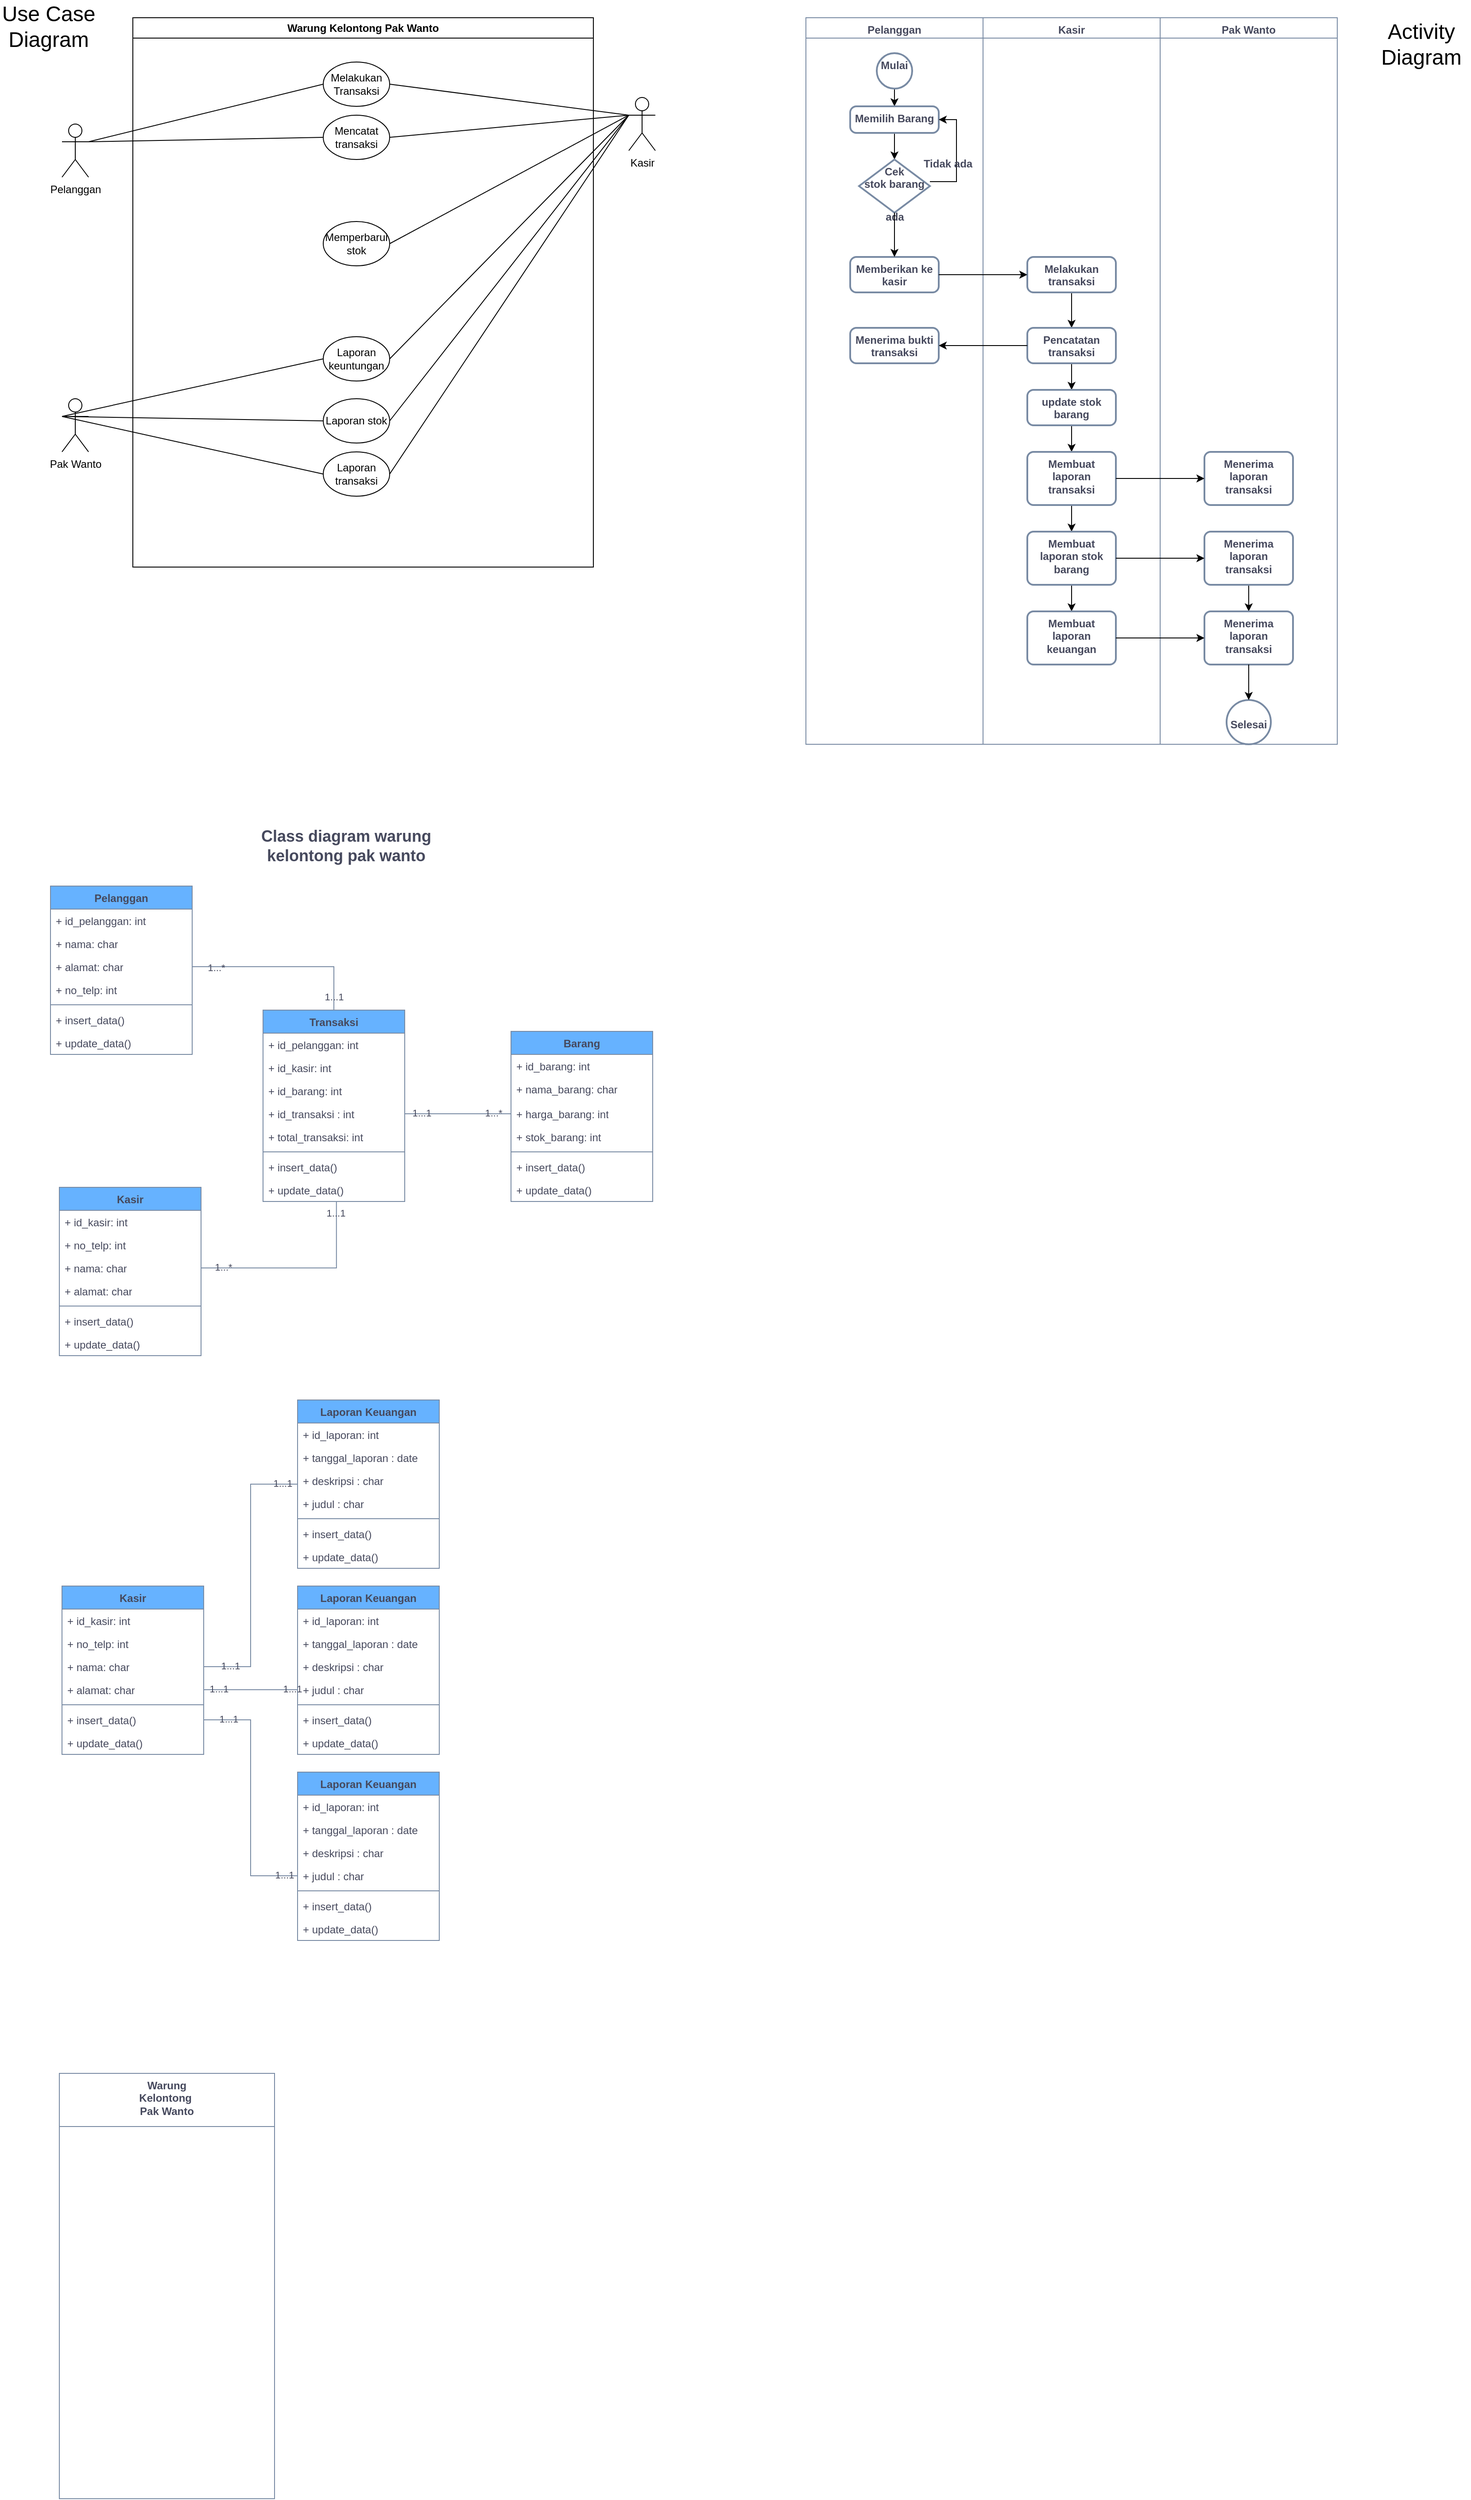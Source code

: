 <mxfile version="26.0.7">
  <diagram name="Page-1" id="50h73x65bCfbo0z0091v">
    <mxGraphModel dx="1042" dy="542" grid="1" gridSize="10" guides="1" tooltips="1" connect="1" arrows="1" fold="1" page="1" pageScale="1" pageWidth="850" pageHeight="1100" math="0" shadow="0">
      <root>
        <mxCell id="0" />
        <mxCell id="1" parent="0" />
        <mxCell id="3rJVLB76j5-zWJeL9BG_-1" value="Pelanggan" style="shape=umlActor;verticalLabelPosition=bottom;verticalAlign=top;html=1;outlineConnect=0;" vertex="1" parent="1">
          <mxGeometry x="80" y="160" width="30" height="60" as="geometry" />
        </mxCell>
        <mxCell id="3rJVLB76j5-zWJeL9BG_-2" value="Warung Kelontong Pak Wanto" style="swimlane;whiteSpace=wrap;html=1;" vertex="1" parent="1">
          <mxGeometry x="160" y="40" width="520" height="620" as="geometry" />
        </mxCell>
        <mxCell id="3rJVLB76j5-zWJeL9BG_-6" value="Melakukan Transaksi" style="ellipse;whiteSpace=wrap;html=1;" vertex="1" parent="3rJVLB76j5-zWJeL9BG_-2">
          <mxGeometry x="215" y="50" width="75" height="50" as="geometry" />
        </mxCell>
        <mxCell id="3rJVLB76j5-zWJeL9BG_-7" value="Laporan transaksi&lt;span style=&quot;color: rgba(0, 0, 0, 0); font-family: monospace; font-size: 0px; text-align: start; text-wrap-mode: nowrap;&quot;&gt;%3CmxGraphModel%3E%3Croot%3E%3CmxCell%20id%3D%220%22%2F%3E%3CmxCell%20id%3D%221%22%20parent%3D%220%22%2F%3E%3CmxCell%20id%3D%222%22%20value%3D%22Melakukan%20Transaksi%22%20style%3D%22ellipse%3BwhiteSpace%3Dwrap%3Bhtml%3D1%3B%22%20vertex%3D%221%22%20parent%3D%221%22%3E%3CmxGeometry%20x%3D%22375%22%20y%3D%2290%22%20width%3D%2275%22%20height%3D%2250%22%20as%3D%22geometry%22%2F%3E%3C%2FmxCell%3E%3C%2Froot%3E%3C%2FmxGraphModel%3E&lt;/span&gt;" style="ellipse;whiteSpace=wrap;html=1;" vertex="1" parent="3rJVLB76j5-zWJeL9BG_-2">
          <mxGeometry x="215" y="490" width="75" height="50" as="geometry" />
        </mxCell>
        <mxCell id="3rJVLB76j5-zWJeL9BG_-8" value="Laporan keuntungan" style="ellipse;whiteSpace=wrap;html=1;" vertex="1" parent="3rJVLB76j5-zWJeL9BG_-2">
          <mxGeometry x="215" y="360" width="75" height="50" as="geometry" />
        </mxCell>
        <mxCell id="3rJVLB76j5-zWJeL9BG_-9" value="Laporan stok" style="ellipse;whiteSpace=wrap;html=1;" vertex="1" parent="3rJVLB76j5-zWJeL9BG_-2">
          <mxGeometry x="215" y="430" width="75" height="50" as="geometry" />
        </mxCell>
        <mxCell id="3rJVLB76j5-zWJeL9BG_-10" value="Mencatat transaksi" style="ellipse;whiteSpace=wrap;html=1;" vertex="1" parent="3rJVLB76j5-zWJeL9BG_-2">
          <mxGeometry x="215" y="110" width="75" height="50" as="geometry" />
        </mxCell>
        <mxCell id="3rJVLB76j5-zWJeL9BG_-11" value="Memperbarui stok" style="ellipse;whiteSpace=wrap;html=1;" vertex="1" parent="3rJVLB76j5-zWJeL9BG_-2">
          <mxGeometry x="215" y="230" width="75" height="50" as="geometry" />
        </mxCell>
        <mxCell id="3rJVLB76j5-zWJeL9BG_-3" value="Kasir" style="shape=umlActor;verticalLabelPosition=bottom;verticalAlign=top;html=1;outlineConnect=0;" vertex="1" parent="1">
          <mxGeometry x="720" y="130" width="30" height="60" as="geometry" />
        </mxCell>
        <mxCell id="3rJVLB76j5-zWJeL9BG_-4" value="Pak Wanto" style="shape=umlActor;verticalLabelPosition=bottom;verticalAlign=top;html=1;outlineConnect=0;" vertex="1" parent="1">
          <mxGeometry x="80" y="470" width="30" height="60" as="geometry" />
        </mxCell>
        <mxCell id="3rJVLB76j5-zWJeL9BG_-5" value="&lt;font style=&quot;font-size: 24px;&quot;&gt;Use Case Diagram&lt;/font&gt;" style="text;html=1;align=center;verticalAlign=middle;whiteSpace=wrap;rounded=0;" vertex="1" parent="1">
          <mxGeometry x="10" y="20" width="110" height="60" as="geometry" />
        </mxCell>
        <mxCell id="3rJVLB76j5-zWJeL9BG_-12" value="" style="endArrow=none;html=1;rounded=0;exitX=1;exitY=0.333;exitDx=0;exitDy=0;exitPerimeter=0;entryX=0;entryY=0.5;entryDx=0;entryDy=0;" edge="1" parent="1" source="3rJVLB76j5-zWJeL9BG_-1" target="3rJVLB76j5-zWJeL9BG_-6">
          <mxGeometry width="50" height="50" relative="1" as="geometry">
            <mxPoint x="460" y="350" as="sourcePoint" />
            <mxPoint x="510" y="300" as="targetPoint" />
          </mxGeometry>
        </mxCell>
        <mxCell id="3rJVLB76j5-zWJeL9BG_-13" value="" style="endArrow=none;html=1;rounded=0;exitX=0;exitY=0.333;exitDx=0;exitDy=0;exitPerimeter=0;entryX=1;entryY=0.5;entryDx=0;entryDy=0;" edge="1" parent="1" source="3rJVLB76j5-zWJeL9BG_-3" target="3rJVLB76j5-zWJeL9BG_-10">
          <mxGeometry width="50" height="50" relative="1" as="geometry">
            <mxPoint x="120" y="190" as="sourcePoint" />
            <mxPoint x="385" y="125" as="targetPoint" />
          </mxGeometry>
        </mxCell>
        <mxCell id="3rJVLB76j5-zWJeL9BG_-14" value="" style="endArrow=none;html=1;rounded=0;exitX=0;exitY=0.333;exitDx=0;exitDy=0;exitPerimeter=0;entryX=1;entryY=0.5;entryDx=0;entryDy=0;" edge="1" parent="1" source="3rJVLB76j5-zWJeL9BG_-3" target="3rJVLB76j5-zWJeL9BG_-6">
          <mxGeometry width="50" height="50" relative="1" as="geometry">
            <mxPoint x="730" y="160" as="sourcePoint" />
            <mxPoint x="460" y="185" as="targetPoint" />
          </mxGeometry>
        </mxCell>
        <mxCell id="3rJVLB76j5-zWJeL9BG_-15" value="" style="endArrow=none;html=1;rounded=0;exitX=0;exitY=0.5;exitDx=0;exitDy=0;entryX=1;entryY=0.333;entryDx=0;entryDy=0;entryPerimeter=0;" edge="1" parent="1" source="3rJVLB76j5-zWJeL9BG_-10" target="3rJVLB76j5-zWJeL9BG_-1">
          <mxGeometry width="50" height="50" relative="1" as="geometry">
            <mxPoint x="730" y="160" as="sourcePoint" />
            <mxPoint x="460" y="125" as="targetPoint" />
          </mxGeometry>
        </mxCell>
        <mxCell id="3rJVLB76j5-zWJeL9BG_-16" value="" style="endArrow=none;html=1;rounded=0;exitX=0;exitY=0.333;exitDx=0;exitDy=0;entryX=1;entryY=0.5;entryDx=0;entryDy=0;exitPerimeter=0;" edge="1" parent="1" source="3rJVLB76j5-zWJeL9BG_-3" target="3rJVLB76j5-zWJeL9BG_-11">
          <mxGeometry width="50" height="50" relative="1" as="geometry">
            <mxPoint x="385" y="185" as="sourcePoint" />
            <mxPoint x="120" y="190" as="targetPoint" />
          </mxGeometry>
        </mxCell>
        <mxCell id="3rJVLB76j5-zWJeL9BG_-17" value="" style="endArrow=none;html=1;rounded=0;exitX=0;exitY=0.333;exitDx=0;exitDy=0;entryX=1;entryY=0.5;entryDx=0;entryDy=0;exitPerimeter=0;" edge="1" parent="1" source="3rJVLB76j5-zWJeL9BG_-3" target="3rJVLB76j5-zWJeL9BG_-8">
          <mxGeometry width="50" height="50" relative="1" as="geometry">
            <mxPoint x="730" y="160" as="sourcePoint" />
            <mxPoint x="460" y="305" as="targetPoint" />
          </mxGeometry>
        </mxCell>
        <mxCell id="3rJVLB76j5-zWJeL9BG_-18" value="" style="endArrow=none;html=1;rounded=0;entryX=0;entryY=0.5;entryDx=0;entryDy=0;exitX=0;exitY=0.333;exitDx=0;exitDy=0;exitPerimeter=0;" edge="1" parent="1" source="3rJVLB76j5-zWJeL9BG_-4" target="3rJVLB76j5-zWJeL9BG_-9">
          <mxGeometry width="50" height="50" relative="1" as="geometry">
            <mxPoint x="710" y="460" as="sourcePoint" />
            <mxPoint x="460" y="435" as="targetPoint" />
          </mxGeometry>
        </mxCell>
        <mxCell id="3rJVLB76j5-zWJeL9BG_-19" value="" style="endArrow=none;html=1;rounded=0;entryX=0;entryY=0.5;entryDx=0;entryDy=0;exitX=0;exitY=0.333;exitDx=0;exitDy=0;exitPerimeter=0;" edge="1" parent="1" source="3rJVLB76j5-zWJeL9BG_-4" target="3rJVLB76j5-zWJeL9BG_-8">
          <mxGeometry width="50" height="50" relative="1" as="geometry">
            <mxPoint x="720" y="470" as="sourcePoint" />
            <mxPoint x="460" y="505" as="targetPoint" />
          </mxGeometry>
        </mxCell>
        <mxCell id="3rJVLB76j5-zWJeL9BG_-20" value="" style="endArrow=none;html=1;rounded=0;entryX=0;entryY=0.5;entryDx=0;entryDy=0;exitX=0;exitY=0.333;exitDx=0;exitDy=0;exitPerimeter=0;" edge="1" parent="1" source="3rJVLB76j5-zWJeL9BG_-4" target="3rJVLB76j5-zWJeL9BG_-7">
          <mxGeometry width="50" height="50" relative="1" as="geometry">
            <mxPoint x="730" y="470" as="sourcePoint" />
            <mxPoint x="460" y="505" as="targetPoint" />
          </mxGeometry>
        </mxCell>
        <mxCell id="3rJVLB76j5-zWJeL9BG_-22" value="" style="endArrow=none;html=1;rounded=0;entryX=1;entryY=0.5;entryDx=0;entryDy=0;exitX=0;exitY=0.333;exitDx=0;exitDy=0;exitPerimeter=0;" edge="1" parent="1" source="3rJVLB76j5-zWJeL9BG_-3" target="3rJVLB76j5-zWJeL9BG_-9">
          <mxGeometry width="50" height="50" relative="1" as="geometry">
            <mxPoint x="730" y="470" as="sourcePoint" />
            <mxPoint x="460" y="435" as="targetPoint" />
          </mxGeometry>
        </mxCell>
        <mxCell id="3rJVLB76j5-zWJeL9BG_-23" value="" style="endArrow=none;html=1;rounded=0;entryX=1;entryY=0.5;entryDx=0;entryDy=0;exitX=0;exitY=0.333;exitDx=0;exitDy=0;exitPerimeter=0;" edge="1" parent="1" source="3rJVLB76j5-zWJeL9BG_-3" target="3rJVLB76j5-zWJeL9BG_-7">
          <mxGeometry width="50" height="50" relative="1" as="geometry">
            <mxPoint x="730" y="160" as="sourcePoint" />
            <mxPoint x="460" y="505" as="targetPoint" />
          </mxGeometry>
        </mxCell>
        <mxCell id="3rJVLB76j5-zWJeL9BG_-24" value="Transaksi" style="swimlane;fontStyle=1;align=center;verticalAlign=top;childLayout=stackLayout;horizontal=1;startSize=26;horizontalStack=0;resizeParent=1;resizeParentMax=0;resizeLast=0;collapsible=1;marginBottom=0;whiteSpace=wrap;html=1;textShadow=0;labelBackgroundColor=none;fillColor=#66B2FF;strokeColor=#788AA3;fontColor=#46495D;" vertex="1" parent="1">
          <mxGeometry x="307" y="1160" width="160" height="216" as="geometry">
            <mxRectangle x="320" y="310" width="80" height="30" as="alternateBounds" />
          </mxGeometry>
        </mxCell>
        <mxCell id="3rJVLB76j5-zWJeL9BG_-25" value="+ id_pelanggan: int&lt;div&gt;&lt;br&gt;&lt;/div&gt;" style="text;strokeColor=none;fillColor=none;align=left;verticalAlign=top;spacingLeft=4;spacingRight=4;overflow=hidden;rotatable=0;points=[[0,0.5],[1,0.5]];portConstraint=eastwest;whiteSpace=wrap;html=1;textShadow=0;labelBackgroundColor=none;fontColor=#46495D;" vertex="1" parent="3rJVLB76j5-zWJeL9BG_-24">
          <mxGeometry y="26" width="160" height="26" as="geometry" />
        </mxCell>
        <mxCell id="3rJVLB76j5-zWJeL9BG_-26" value="+ id_kasir: int" style="text;strokeColor=none;fillColor=none;align=left;verticalAlign=top;spacingLeft=4;spacingRight=4;overflow=hidden;rotatable=0;points=[[0,0.5],[1,0.5]];portConstraint=eastwest;whiteSpace=wrap;html=1;textShadow=0;labelBackgroundColor=none;fontColor=#46495D;" vertex="1" parent="3rJVLB76j5-zWJeL9BG_-24">
          <mxGeometry y="52" width="160" height="26" as="geometry" />
        </mxCell>
        <mxCell id="3rJVLB76j5-zWJeL9BG_-27" value="+ id_barang: int" style="text;strokeColor=none;fillColor=none;align=left;verticalAlign=top;spacingLeft=4;spacingRight=4;overflow=hidden;rotatable=0;points=[[0,0.5],[1,0.5]];portConstraint=eastwest;whiteSpace=wrap;html=1;textShadow=0;labelBackgroundColor=none;fontColor=#46495D;" vertex="1" parent="3rJVLB76j5-zWJeL9BG_-24">
          <mxGeometry y="78" width="160" height="26" as="geometry" />
        </mxCell>
        <mxCell id="3rJVLB76j5-zWJeL9BG_-28" value="+ id_transaksi : int" style="text;strokeColor=none;fillColor=none;align=left;verticalAlign=top;spacingLeft=4;spacingRight=4;overflow=hidden;rotatable=0;points=[[0,0.5],[1,0.5]];portConstraint=eastwest;whiteSpace=wrap;html=1;textShadow=0;labelBackgroundColor=none;fontColor=#46495D;" vertex="1" parent="3rJVLB76j5-zWJeL9BG_-24">
          <mxGeometry y="104" width="160" height="26" as="geometry" />
        </mxCell>
        <mxCell id="3rJVLB76j5-zWJeL9BG_-29" value="+ total_transaksi: int" style="text;strokeColor=none;fillColor=none;align=left;verticalAlign=top;spacingLeft=4;spacingRight=4;overflow=hidden;rotatable=0;points=[[0,0.5],[1,0.5]];portConstraint=eastwest;whiteSpace=wrap;html=1;textShadow=0;labelBackgroundColor=none;fontColor=#46495D;" vertex="1" parent="3rJVLB76j5-zWJeL9BG_-24">
          <mxGeometry y="130" width="160" height="26" as="geometry" />
        </mxCell>
        <mxCell id="3rJVLB76j5-zWJeL9BG_-30" value="" style="line;strokeWidth=1;fillColor=none;align=left;verticalAlign=middle;spacingTop=-1;spacingLeft=3;spacingRight=3;rotatable=0;labelPosition=right;points=[];portConstraint=eastwest;textShadow=0;labelBackgroundColor=none;strokeColor=#788AA3;fontColor=#46495D;" vertex="1" parent="3rJVLB76j5-zWJeL9BG_-24">
          <mxGeometry y="156" width="160" height="8" as="geometry" />
        </mxCell>
        <mxCell id="3rJVLB76j5-zWJeL9BG_-31" value="+ insert_data()" style="text;strokeColor=none;fillColor=none;align=left;verticalAlign=top;spacingLeft=4;spacingRight=4;overflow=hidden;rotatable=0;points=[[0,0.5],[1,0.5]];portConstraint=eastwest;whiteSpace=wrap;html=1;textShadow=0;labelBackgroundColor=none;fontColor=#46495D;" vertex="1" parent="3rJVLB76j5-zWJeL9BG_-24">
          <mxGeometry y="164" width="160" height="26" as="geometry" />
        </mxCell>
        <mxCell id="3rJVLB76j5-zWJeL9BG_-32" value="+ update_data()" style="text;strokeColor=none;fillColor=none;align=left;verticalAlign=top;spacingLeft=4;spacingRight=4;overflow=hidden;rotatable=0;points=[[0,0.5],[1,0.5]];portConstraint=eastwest;whiteSpace=wrap;html=1;textShadow=0;labelBackgroundColor=none;fontColor=#46495D;" vertex="1" parent="3rJVLB76j5-zWJeL9BG_-24">
          <mxGeometry y="190" width="160" height="26" as="geometry" />
        </mxCell>
        <mxCell id="3rJVLB76j5-zWJeL9BG_-33" value="Barang" style="swimlane;fontStyle=1;align=center;verticalAlign=top;childLayout=stackLayout;horizontal=1;startSize=26;horizontalStack=0;resizeParent=1;resizeParentMax=0;resizeLast=0;collapsible=1;marginBottom=0;whiteSpace=wrap;html=1;textShadow=0;labelBackgroundColor=none;fillColor=#66B2FF;strokeColor=#788AA3;fontColor=#46495D;" vertex="1" parent="1">
          <mxGeometry x="587" y="1184" width="160" height="192" as="geometry">
            <mxRectangle x="600" y="334" width="70" height="30" as="alternateBounds" />
          </mxGeometry>
        </mxCell>
        <mxCell id="3rJVLB76j5-zWJeL9BG_-34" value="+ id_barang: int" style="text;strokeColor=none;fillColor=none;align=left;verticalAlign=top;spacingLeft=4;spacingRight=4;overflow=hidden;rotatable=0;points=[[0,0.5],[1,0.5]];portConstraint=eastwest;whiteSpace=wrap;html=1;textShadow=0;labelBackgroundColor=none;fontColor=#46495D;" vertex="1" parent="3rJVLB76j5-zWJeL9BG_-33">
          <mxGeometry y="26" width="160" height="26" as="geometry" />
        </mxCell>
        <mxCell id="3rJVLB76j5-zWJeL9BG_-35" value="+ nama_barang: char" style="text;strokeColor=none;fillColor=none;align=left;verticalAlign=top;spacingLeft=4;spacingRight=4;overflow=hidden;rotatable=0;points=[[0,0.5],[1,0.5]];portConstraint=eastwest;whiteSpace=wrap;html=1;textShadow=0;labelBackgroundColor=none;fontColor=#46495D;" vertex="1" parent="3rJVLB76j5-zWJeL9BG_-33">
          <mxGeometry y="52" width="160" height="28" as="geometry" />
        </mxCell>
        <mxCell id="3rJVLB76j5-zWJeL9BG_-36" value="+ harga_barang: int" style="text;strokeColor=none;fillColor=none;align=left;verticalAlign=top;spacingLeft=4;spacingRight=4;overflow=hidden;rotatable=0;points=[[0,0.5],[1,0.5]];portConstraint=eastwest;whiteSpace=wrap;html=1;textShadow=0;labelBackgroundColor=none;fontColor=#46495D;" vertex="1" parent="3rJVLB76j5-zWJeL9BG_-33">
          <mxGeometry y="80" width="160" height="26" as="geometry" />
        </mxCell>
        <mxCell id="3rJVLB76j5-zWJeL9BG_-37" value="+ stok_barang: int" style="text;strokeColor=none;fillColor=none;align=left;verticalAlign=top;spacingLeft=4;spacingRight=4;overflow=hidden;rotatable=0;points=[[0,0.5],[1,0.5]];portConstraint=eastwest;whiteSpace=wrap;html=1;textShadow=0;labelBackgroundColor=none;fontColor=#46495D;" vertex="1" parent="3rJVLB76j5-zWJeL9BG_-33">
          <mxGeometry y="106" width="160" height="26" as="geometry" />
        </mxCell>
        <mxCell id="3rJVLB76j5-zWJeL9BG_-38" value="" style="line;strokeWidth=1;fillColor=none;align=left;verticalAlign=middle;spacingTop=-1;spacingLeft=3;spacingRight=3;rotatable=0;labelPosition=right;points=[];portConstraint=eastwest;textShadow=0;labelBackgroundColor=none;strokeColor=#788AA3;fontColor=#46495D;" vertex="1" parent="3rJVLB76j5-zWJeL9BG_-33">
          <mxGeometry y="132" width="160" height="8" as="geometry" />
        </mxCell>
        <mxCell id="3rJVLB76j5-zWJeL9BG_-39" value="+ insert_data()" style="text;strokeColor=none;fillColor=none;align=left;verticalAlign=top;spacingLeft=4;spacingRight=4;overflow=hidden;rotatable=0;points=[[0,0.5],[1,0.5]];portConstraint=eastwest;whiteSpace=wrap;html=1;textShadow=0;labelBackgroundColor=none;fontColor=#46495D;" vertex="1" parent="3rJVLB76j5-zWJeL9BG_-33">
          <mxGeometry y="140" width="160" height="26" as="geometry" />
        </mxCell>
        <mxCell id="3rJVLB76j5-zWJeL9BG_-40" value="+ update_data()" style="text;strokeColor=none;fillColor=none;align=left;verticalAlign=top;spacingLeft=4;spacingRight=4;overflow=hidden;rotatable=0;points=[[0,0.5],[1,0.5]];portConstraint=eastwest;whiteSpace=wrap;html=1;textShadow=0;labelBackgroundColor=none;fontColor=#46495D;" vertex="1" parent="3rJVLB76j5-zWJeL9BG_-33">
          <mxGeometry y="166" width="160" height="26" as="geometry" />
        </mxCell>
        <mxCell id="3rJVLB76j5-zWJeL9BG_-41" value="Pelanggan" style="swimlane;fontStyle=1;align=center;verticalAlign=top;childLayout=stackLayout;horizontal=1;startSize=26;horizontalStack=0;resizeParent=1;resizeParentMax=0;resizeLast=0;collapsible=1;marginBottom=0;whiteSpace=wrap;html=1;textShadow=0;labelBackgroundColor=none;fillColor=#66B2FF;strokeColor=#788AA3;fontColor=#46495D;" vertex="1" parent="1">
          <mxGeometry x="67" y="1020" width="160" height="190" as="geometry">
            <mxRectangle x="80" y="170" width="90" height="30" as="alternateBounds" />
          </mxGeometry>
        </mxCell>
        <mxCell id="3rJVLB76j5-zWJeL9BG_-42" value="+ id_pelanggan: int" style="text;strokeColor=none;fillColor=none;align=left;verticalAlign=top;spacingLeft=4;spacingRight=4;overflow=hidden;rotatable=0;points=[[0,0.5],[1,0.5]];portConstraint=eastwest;whiteSpace=wrap;html=1;textShadow=0;labelBackgroundColor=none;fontColor=#46495D;" vertex="1" parent="3rJVLB76j5-zWJeL9BG_-41">
          <mxGeometry y="26" width="160" height="26" as="geometry" />
        </mxCell>
        <mxCell id="3rJVLB76j5-zWJeL9BG_-43" value="+ nama: char" style="text;strokeColor=none;fillColor=none;align=left;verticalAlign=top;spacingLeft=4;spacingRight=4;overflow=hidden;rotatable=0;points=[[0,0.5],[1,0.5]];portConstraint=eastwest;whiteSpace=wrap;html=1;textShadow=0;labelBackgroundColor=none;fontColor=#46495D;" vertex="1" parent="3rJVLB76j5-zWJeL9BG_-41">
          <mxGeometry y="52" width="160" height="26" as="geometry" />
        </mxCell>
        <mxCell id="3rJVLB76j5-zWJeL9BG_-44" value="+ alamat: char" style="text;strokeColor=none;fillColor=none;align=left;verticalAlign=top;spacingLeft=4;spacingRight=4;overflow=hidden;rotatable=0;points=[[0,0.5],[1,0.5]];portConstraint=eastwest;whiteSpace=wrap;html=1;textShadow=0;labelBackgroundColor=none;fontColor=#46495D;" vertex="1" parent="3rJVLB76j5-zWJeL9BG_-41">
          <mxGeometry y="78" width="160" height="26" as="geometry" />
        </mxCell>
        <mxCell id="3rJVLB76j5-zWJeL9BG_-45" value="+ no_telp: int" style="text;strokeColor=none;fillColor=none;align=left;verticalAlign=top;spacingLeft=4;spacingRight=4;overflow=hidden;rotatable=0;points=[[0,0.5],[1,0.5]];portConstraint=eastwest;whiteSpace=wrap;html=1;textShadow=0;labelBackgroundColor=none;fontColor=#46495D;" vertex="1" parent="3rJVLB76j5-zWJeL9BG_-41">
          <mxGeometry y="104" width="160" height="26" as="geometry" />
        </mxCell>
        <mxCell id="3rJVLB76j5-zWJeL9BG_-47" value="" style="line;strokeWidth=1;fillColor=none;align=left;verticalAlign=middle;spacingTop=-1;spacingLeft=3;spacingRight=3;rotatable=0;labelPosition=right;points=[];portConstraint=eastwest;textShadow=0;labelBackgroundColor=none;strokeColor=#788AA3;fontColor=#46495D;" vertex="1" parent="3rJVLB76j5-zWJeL9BG_-41">
          <mxGeometry y="130" width="160" height="8" as="geometry" />
        </mxCell>
        <mxCell id="3rJVLB76j5-zWJeL9BG_-48" value="+ insert_data()" style="text;strokeColor=none;fillColor=none;align=left;verticalAlign=top;spacingLeft=4;spacingRight=4;overflow=hidden;rotatable=0;points=[[0,0.5],[1,0.5]];portConstraint=eastwest;whiteSpace=wrap;html=1;textShadow=0;labelBackgroundColor=none;fontColor=#46495D;" vertex="1" parent="3rJVLB76j5-zWJeL9BG_-41">
          <mxGeometry y="138" width="160" height="26" as="geometry" />
        </mxCell>
        <mxCell id="3rJVLB76j5-zWJeL9BG_-49" value="+ update_data()" style="text;strokeColor=none;fillColor=none;align=left;verticalAlign=top;spacingLeft=4;spacingRight=4;overflow=hidden;rotatable=0;points=[[0,0.5],[1,0.5]];portConstraint=eastwest;whiteSpace=wrap;html=1;textShadow=0;labelBackgroundColor=none;fontColor=#46495D;" vertex="1" parent="3rJVLB76j5-zWJeL9BG_-41">
          <mxGeometry y="164" width="160" height="26" as="geometry" />
        </mxCell>
        <mxCell id="3rJVLB76j5-zWJeL9BG_-50" value="Kasir" style="swimlane;fontStyle=1;align=center;verticalAlign=top;childLayout=stackLayout;horizontal=1;startSize=26;horizontalStack=0;resizeParent=1;resizeParentMax=0;resizeLast=0;collapsible=1;marginBottom=0;whiteSpace=wrap;html=1;textShadow=0;labelBackgroundColor=none;fillColor=#66B2FF;strokeColor=#788AA3;fontColor=#46495D;" vertex="1" parent="1">
          <mxGeometry x="77" y="1360" width="160" height="190" as="geometry">
            <mxRectangle x="90" y="510" width="80" height="30" as="alternateBounds" />
          </mxGeometry>
        </mxCell>
        <mxCell id="3rJVLB76j5-zWJeL9BG_-51" value="+ id_kasir: int" style="text;strokeColor=none;fillColor=none;align=left;verticalAlign=top;spacingLeft=4;spacingRight=4;overflow=hidden;rotatable=0;points=[[0,0.5],[1,0.5]];portConstraint=eastwest;whiteSpace=wrap;html=1;textShadow=0;labelBackgroundColor=none;fontColor=#46495D;" vertex="1" parent="3rJVLB76j5-zWJeL9BG_-50">
          <mxGeometry y="26" width="160" height="26" as="geometry" />
        </mxCell>
        <mxCell id="3rJVLB76j5-zWJeL9BG_-52" value="+ no_telp: int" style="text;strokeColor=none;fillColor=none;align=left;verticalAlign=top;spacingLeft=4;spacingRight=4;overflow=hidden;rotatable=0;points=[[0,0.5],[1,0.5]];portConstraint=eastwest;whiteSpace=wrap;html=1;textShadow=0;labelBackgroundColor=none;fontColor=#46495D;" vertex="1" parent="3rJVLB76j5-zWJeL9BG_-50">
          <mxGeometry y="52" width="160" height="26" as="geometry" />
        </mxCell>
        <mxCell id="3rJVLB76j5-zWJeL9BG_-53" value="+ nama: char" style="text;strokeColor=none;fillColor=none;align=left;verticalAlign=top;spacingLeft=4;spacingRight=4;overflow=hidden;rotatable=0;points=[[0,0.5],[1,0.5]];portConstraint=eastwest;whiteSpace=wrap;html=1;textShadow=0;labelBackgroundColor=none;fontColor=#46495D;" vertex="1" parent="3rJVLB76j5-zWJeL9BG_-50">
          <mxGeometry y="78" width="160" height="26" as="geometry" />
        </mxCell>
        <mxCell id="3rJVLB76j5-zWJeL9BG_-54" value="+ alamat: char" style="text;strokeColor=none;fillColor=none;align=left;verticalAlign=top;spacingLeft=4;spacingRight=4;overflow=hidden;rotatable=0;points=[[0,0.5],[1,0.5]];portConstraint=eastwest;whiteSpace=wrap;html=1;textShadow=0;labelBackgroundColor=none;fontColor=#46495D;" vertex="1" parent="3rJVLB76j5-zWJeL9BG_-50">
          <mxGeometry y="104" width="160" height="26" as="geometry" />
        </mxCell>
        <mxCell id="3rJVLB76j5-zWJeL9BG_-55" value="" style="line;strokeWidth=1;fillColor=none;align=left;verticalAlign=middle;spacingTop=-1;spacingLeft=3;spacingRight=3;rotatable=0;labelPosition=right;points=[];portConstraint=eastwest;textShadow=0;labelBackgroundColor=none;strokeColor=#788AA3;fontColor=#46495D;" vertex="1" parent="3rJVLB76j5-zWJeL9BG_-50">
          <mxGeometry y="130" width="160" height="8" as="geometry" />
        </mxCell>
        <mxCell id="3rJVLB76j5-zWJeL9BG_-56" value="+ insert_data()" style="text;strokeColor=none;fillColor=none;align=left;verticalAlign=top;spacingLeft=4;spacingRight=4;overflow=hidden;rotatable=0;points=[[0,0.5],[1,0.5]];portConstraint=eastwest;whiteSpace=wrap;html=1;textShadow=0;labelBackgroundColor=none;fontColor=#46495D;" vertex="1" parent="3rJVLB76j5-zWJeL9BG_-50">
          <mxGeometry y="138" width="160" height="26" as="geometry" />
        </mxCell>
        <mxCell id="3rJVLB76j5-zWJeL9BG_-57" value="+ update_data()" style="text;strokeColor=none;fillColor=none;align=left;verticalAlign=top;spacingLeft=4;spacingRight=4;overflow=hidden;rotatable=0;points=[[0,0.5],[1,0.5]];portConstraint=eastwest;whiteSpace=wrap;html=1;textShadow=0;labelBackgroundColor=none;fontColor=#46495D;" vertex="1" parent="3rJVLB76j5-zWJeL9BG_-50">
          <mxGeometry y="164" width="160" height="26" as="geometry" />
        </mxCell>
        <mxCell id="3rJVLB76j5-zWJeL9BG_-58" style="edgeStyle=orthogonalEdgeStyle;rounded=0;orthogonalLoop=1;jettySize=auto;html=1;exitX=1;exitY=0.5;exitDx=0;exitDy=0;entryX=0.5;entryY=0;entryDx=0;entryDy=0;endArrow=none;endFill=0;textShadow=0;labelBackgroundColor=none;fontColor=default;strokeColor=#788AA3;" edge="1" parent="1" source="3rJVLB76j5-zWJeL9BG_-44" target="3rJVLB76j5-zWJeL9BG_-24">
          <mxGeometry relative="1" as="geometry" />
        </mxCell>
        <mxCell id="3rJVLB76j5-zWJeL9BG_-59" value="1...*" style="edgeLabel;html=1;align=center;verticalAlign=middle;resizable=0;points=[];textShadow=0;labelBackgroundColor=none;fontColor=#46495D;" connectable="0" vertex="1" parent="3rJVLB76j5-zWJeL9BG_-58">
          <mxGeometry x="-0.934" y="-1" relative="1" as="geometry">
            <mxPoint x="20" as="offset" />
          </mxGeometry>
        </mxCell>
        <mxCell id="3rJVLB76j5-zWJeL9BG_-60" value="1...1" style="edgeLabel;html=1;align=center;verticalAlign=middle;resizable=0;points=[];textShadow=0;labelBackgroundColor=none;fontColor=#46495D;" connectable="0" vertex="1" parent="3rJVLB76j5-zWJeL9BG_-58">
          <mxGeometry x="0.852" relative="1" as="geometry">
            <mxPoint as="offset" />
          </mxGeometry>
        </mxCell>
        <mxCell id="3rJVLB76j5-zWJeL9BG_-61" style="edgeStyle=orthogonalEdgeStyle;rounded=0;orthogonalLoop=1;jettySize=auto;html=1;exitX=1;exitY=0.5;exitDx=0;exitDy=0;entryX=0;entryY=0.5;entryDx=0;entryDy=0;endArrow=none;endFill=0;textShadow=0;labelBackgroundColor=none;fontColor=default;strokeColor=#788AA3;" edge="1" parent="1" source="3rJVLB76j5-zWJeL9BG_-28" target="3rJVLB76j5-zWJeL9BG_-36">
          <mxGeometry relative="1" as="geometry" />
        </mxCell>
        <mxCell id="3rJVLB76j5-zWJeL9BG_-62" value="1...1" style="edgeLabel;html=1;align=center;verticalAlign=middle;resizable=0;points=[];textShadow=0;labelBackgroundColor=none;fontColor=#46495D;" connectable="0" vertex="1" parent="3rJVLB76j5-zWJeL9BG_-61">
          <mxGeometry x="-0.688" y="1" relative="1" as="geometry">
            <mxPoint as="offset" />
          </mxGeometry>
        </mxCell>
        <mxCell id="3rJVLB76j5-zWJeL9BG_-63" value="1...*" style="edgeLabel;html=1;align=center;verticalAlign=middle;resizable=0;points=[];textShadow=0;labelBackgroundColor=none;fontColor=#46495D;" connectable="0" vertex="1" parent="3rJVLB76j5-zWJeL9BG_-61">
          <mxGeometry x="0.662" y="1" relative="1" as="geometry">
            <mxPoint as="offset" />
          </mxGeometry>
        </mxCell>
        <mxCell id="3rJVLB76j5-zWJeL9BG_-64" style="edgeStyle=orthogonalEdgeStyle;rounded=0;orthogonalLoop=1;jettySize=auto;html=1;exitX=1;exitY=0.5;exitDx=0;exitDy=0;entryX=0.518;entryY=0.994;entryDx=0;entryDy=0;entryPerimeter=0;endArrow=none;endFill=0;textShadow=0;labelBackgroundColor=none;fontColor=default;strokeColor=#788AA3;" edge="1" parent="1" source="3rJVLB76j5-zWJeL9BG_-53" target="3rJVLB76j5-zWJeL9BG_-32">
          <mxGeometry relative="1" as="geometry" />
        </mxCell>
        <mxCell id="3rJVLB76j5-zWJeL9BG_-65" value="1...1" style="edgeLabel;html=1;align=center;verticalAlign=middle;resizable=0;points=[];textShadow=0;labelBackgroundColor=none;fontColor=#46495D;" connectable="0" vertex="1" parent="3rJVLB76j5-zWJeL9BG_-64">
          <mxGeometry x="0.889" y="1" relative="1" as="geometry">
            <mxPoint as="offset" />
          </mxGeometry>
        </mxCell>
        <mxCell id="3rJVLB76j5-zWJeL9BG_-66" value="1...*" style="edgeLabel;html=1;align=center;verticalAlign=middle;resizable=0;points=[];textShadow=0;labelBackgroundColor=none;fontColor=#46495D;" connectable="0" vertex="1" parent="3rJVLB76j5-zWJeL9BG_-64">
          <mxGeometry x="-0.875" y="1" relative="1" as="geometry">
            <mxPoint x="10" as="offset" />
          </mxGeometry>
        </mxCell>
        <mxCell id="3rJVLB76j5-zWJeL9BG_-67" value="Class diagram warung kelontong pak wanto" style="text;html=1;align=center;verticalAlign=middle;whiteSpace=wrap;rounded=0;fontSize=18;fontStyle=1;textShadow=0;labelBackgroundColor=none;fontColor=#46495D;" vertex="1" parent="1">
          <mxGeometry x="296" y="960" width="210" height="30" as="geometry" />
        </mxCell>
        <mxCell id="3rJVLB76j5-zWJeL9BG_-68" value="Kasir" style="swimlane;fontStyle=1;align=center;verticalAlign=top;childLayout=stackLayout;horizontal=1;startSize=26;horizontalStack=0;resizeParent=1;resizeParentMax=0;resizeLast=0;collapsible=1;marginBottom=0;whiteSpace=wrap;html=1;textShadow=0;labelBackgroundColor=none;fillColor=#66B2FF;strokeColor=#788AA3;fontColor=#46495D;" vertex="1" parent="1">
          <mxGeometry x="80" y="1810" width="160" height="190" as="geometry">
            <mxRectangle x="90" y="510" width="80" height="30" as="alternateBounds" />
          </mxGeometry>
        </mxCell>
        <mxCell id="3rJVLB76j5-zWJeL9BG_-69" value="+ id_kasir: int" style="text;strokeColor=none;fillColor=none;align=left;verticalAlign=top;spacingLeft=4;spacingRight=4;overflow=hidden;rotatable=0;points=[[0,0.5],[1,0.5]];portConstraint=eastwest;whiteSpace=wrap;html=1;textShadow=0;labelBackgroundColor=none;fontColor=#46495D;" vertex="1" parent="3rJVLB76j5-zWJeL9BG_-68">
          <mxGeometry y="26" width="160" height="26" as="geometry" />
        </mxCell>
        <mxCell id="3rJVLB76j5-zWJeL9BG_-70" value="+ no_telp: int" style="text;strokeColor=none;fillColor=none;align=left;verticalAlign=top;spacingLeft=4;spacingRight=4;overflow=hidden;rotatable=0;points=[[0,0.5],[1,0.5]];portConstraint=eastwest;whiteSpace=wrap;html=1;textShadow=0;labelBackgroundColor=none;fontColor=#46495D;" vertex="1" parent="3rJVLB76j5-zWJeL9BG_-68">
          <mxGeometry y="52" width="160" height="26" as="geometry" />
        </mxCell>
        <mxCell id="3rJVLB76j5-zWJeL9BG_-71" value="+ nama: char" style="text;strokeColor=none;fillColor=none;align=left;verticalAlign=top;spacingLeft=4;spacingRight=4;overflow=hidden;rotatable=0;points=[[0,0.5],[1,0.5]];portConstraint=eastwest;whiteSpace=wrap;html=1;textShadow=0;labelBackgroundColor=none;fontColor=#46495D;" vertex="1" parent="3rJVLB76j5-zWJeL9BG_-68">
          <mxGeometry y="78" width="160" height="26" as="geometry" />
        </mxCell>
        <mxCell id="3rJVLB76j5-zWJeL9BG_-72" value="+ alamat: char" style="text;strokeColor=none;fillColor=none;align=left;verticalAlign=top;spacingLeft=4;spacingRight=4;overflow=hidden;rotatable=0;points=[[0,0.5],[1,0.5]];portConstraint=eastwest;whiteSpace=wrap;html=1;textShadow=0;labelBackgroundColor=none;fontColor=#46495D;" vertex="1" parent="3rJVLB76j5-zWJeL9BG_-68">
          <mxGeometry y="104" width="160" height="26" as="geometry" />
        </mxCell>
        <mxCell id="3rJVLB76j5-zWJeL9BG_-73" value="" style="line;strokeWidth=1;fillColor=none;align=left;verticalAlign=middle;spacingTop=-1;spacingLeft=3;spacingRight=3;rotatable=0;labelPosition=right;points=[];portConstraint=eastwest;textShadow=0;labelBackgroundColor=none;strokeColor=#788AA3;fontColor=#46495D;" vertex="1" parent="3rJVLB76j5-zWJeL9BG_-68">
          <mxGeometry y="130" width="160" height="8" as="geometry" />
        </mxCell>
        <mxCell id="3rJVLB76j5-zWJeL9BG_-74" value="+ insert_data()" style="text;strokeColor=none;fillColor=none;align=left;verticalAlign=top;spacingLeft=4;spacingRight=4;overflow=hidden;rotatable=0;points=[[0,0.5],[1,0.5]];portConstraint=eastwest;whiteSpace=wrap;html=1;textShadow=0;labelBackgroundColor=none;fontColor=#46495D;" vertex="1" parent="3rJVLB76j5-zWJeL9BG_-68">
          <mxGeometry y="138" width="160" height="26" as="geometry" />
        </mxCell>
        <mxCell id="3rJVLB76j5-zWJeL9BG_-75" value="+ update_data()" style="text;strokeColor=none;fillColor=none;align=left;verticalAlign=top;spacingLeft=4;spacingRight=4;overflow=hidden;rotatable=0;points=[[0,0.5],[1,0.5]];portConstraint=eastwest;whiteSpace=wrap;html=1;textShadow=0;labelBackgroundColor=none;fontColor=#46495D;" vertex="1" parent="3rJVLB76j5-zWJeL9BG_-68">
          <mxGeometry y="164" width="160" height="26" as="geometry" />
        </mxCell>
        <mxCell id="3rJVLB76j5-zWJeL9BG_-77" value="Laporan Keuangan" style="swimlane;fontStyle=1;align=center;verticalAlign=top;childLayout=stackLayout;horizontal=1;startSize=26;horizontalStack=0;resizeParent=1;resizeParentMax=0;resizeLast=0;collapsible=1;marginBottom=0;whiteSpace=wrap;html=1;textShadow=0;labelBackgroundColor=none;fillColor=#66B2FF;strokeColor=#788AA3;fontColor=#46495D;" vertex="1" parent="1">
          <mxGeometry x="346" y="1600" width="160" height="190" as="geometry">
            <mxRectangle x="320" y="310" width="80" height="30" as="alternateBounds" />
          </mxGeometry>
        </mxCell>
        <mxCell id="3rJVLB76j5-zWJeL9BG_-78" value="+ id_laporan: int&lt;div&gt;&lt;br&gt;&lt;/div&gt;" style="text;strokeColor=none;fillColor=none;align=left;verticalAlign=top;spacingLeft=4;spacingRight=4;overflow=hidden;rotatable=0;points=[[0,0.5],[1,0.5]];portConstraint=eastwest;whiteSpace=wrap;html=1;textShadow=0;labelBackgroundColor=none;fontColor=#46495D;" vertex="1" parent="3rJVLB76j5-zWJeL9BG_-77">
          <mxGeometry y="26" width="160" height="26" as="geometry" />
        </mxCell>
        <mxCell id="3rJVLB76j5-zWJeL9BG_-79" value="+ tanggal_laporan : date" style="text;strokeColor=none;fillColor=none;align=left;verticalAlign=top;spacingLeft=4;spacingRight=4;overflow=hidden;rotatable=0;points=[[0,0.5],[1,0.5]];portConstraint=eastwest;whiteSpace=wrap;html=1;textShadow=0;labelBackgroundColor=none;fontColor=#46495D;" vertex="1" parent="3rJVLB76j5-zWJeL9BG_-77">
          <mxGeometry y="52" width="160" height="26" as="geometry" />
        </mxCell>
        <mxCell id="3rJVLB76j5-zWJeL9BG_-80" value="+ deskripsi : char" style="text;strokeColor=none;fillColor=none;align=left;verticalAlign=top;spacingLeft=4;spacingRight=4;overflow=hidden;rotatable=0;points=[[0,0.5],[1,0.5]];portConstraint=eastwest;whiteSpace=wrap;html=1;textShadow=0;labelBackgroundColor=none;fontColor=#46495D;" vertex="1" parent="3rJVLB76j5-zWJeL9BG_-77">
          <mxGeometry y="78" width="160" height="26" as="geometry" />
        </mxCell>
        <mxCell id="3rJVLB76j5-zWJeL9BG_-81" value="+ judul : char" style="text;strokeColor=none;fillColor=none;align=left;verticalAlign=top;spacingLeft=4;spacingRight=4;overflow=hidden;rotatable=0;points=[[0,0.5],[1,0.5]];portConstraint=eastwest;whiteSpace=wrap;html=1;textShadow=0;labelBackgroundColor=none;fontColor=#46495D;" vertex="1" parent="3rJVLB76j5-zWJeL9BG_-77">
          <mxGeometry y="104" width="160" height="26" as="geometry" />
        </mxCell>
        <mxCell id="3rJVLB76j5-zWJeL9BG_-83" value="" style="line;strokeWidth=1;fillColor=none;align=left;verticalAlign=middle;spacingTop=-1;spacingLeft=3;spacingRight=3;rotatable=0;labelPosition=right;points=[];portConstraint=eastwest;textShadow=0;labelBackgroundColor=none;strokeColor=#788AA3;fontColor=#46495D;" vertex="1" parent="3rJVLB76j5-zWJeL9BG_-77">
          <mxGeometry y="130" width="160" height="8" as="geometry" />
        </mxCell>
        <mxCell id="3rJVLB76j5-zWJeL9BG_-84" value="+ insert_data()" style="text;strokeColor=none;fillColor=none;align=left;verticalAlign=top;spacingLeft=4;spacingRight=4;overflow=hidden;rotatable=0;points=[[0,0.5],[1,0.5]];portConstraint=eastwest;whiteSpace=wrap;html=1;textShadow=0;labelBackgroundColor=none;fontColor=#46495D;" vertex="1" parent="3rJVLB76j5-zWJeL9BG_-77">
          <mxGeometry y="138" width="160" height="26" as="geometry" />
        </mxCell>
        <mxCell id="3rJVLB76j5-zWJeL9BG_-85" value="+ update_data()" style="text;strokeColor=none;fillColor=none;align=left;verticalAlign=top;spacingLeft=4;spacingRight=4;overflow=hidden;rotatable=0;points=[[0,0.5],[1,0.5]];portConstraint=eastwest;whiteSpace=wrap;html=1;textShadow=0;labelBackgroundColor=none;fontColor=#46495D;" vertex="1" parent="3rJVLB76j5-zWJeL9BG_-77">
          <mxGeometry y="164" width="160" height="26" as="geometry" />
        </mxCell>
        <mxCell id="3rJVLB76j5-zWJeL9BG_-90" value="Laporan Keuangan" style="swimlane;fontStyle=1;align=center;verticalAlign=top;childLayout=stackLayout;horizontal=1;startSize=26;horizontalStack=0;resizeParent=1;resizeParentMax=0;resizeLast=0;collapsible=1;marginBottom=0;whiteSpace=wrap;html=1;textShadow=0;labelBackgroundColor=none;fillColor=#66B2FF;strokeColor=#788AA3;fontColor=#46495D;" vertex="1" parent="1">
          <mxGeometry x="346" y="1810" width="160" height="190" as="geometry">
            <mxRectangle x="320" y="310" width="80" height="30" as="alternateBounds" />
          </mxGeometry>
        </mxCell>
        <mxCell id="3rJVLB76j5-zWJeL9BG_-91" value="+ id_laporan: int&lt;div&gt;&lt;br&gt;&lt;/div&gt;" style="text;strokeColor=none;fillColor=none;align=left;verticalAlign=top;spacingLeft=4;spacingRight=4;overflow=hidden;rotatable=0;points=[[0,0.5],[1,0.5]];portConstraint=eastwest;whiteSpace=wrap;html=1;textShadow=0;labelBackgroundColor=none;fontColor=#46495D;" vertex="1" parent="3rJVLB76j5-zWJeL9BG_-90">
          <mxGeometry y="26" width="160" height="26" as="geometry" />
        </mxCell>
        <mxCell id="3rJVLB76j5-zWJeL9BG_-92" value="+ tanggal_laporan : date" style="text;strokeColor=none;fillColor=none;align=left;verticalAlign=top;spacingLeft=4;spacingRight=4;overflow=hidden;rotatable=0;points=[[0,0.5],[1,0.5]];portConstraint=eastwest;whiteSpace=wrap;html=1;textShadow=0;labelBackgroundColor=none;fontColor=#46495D;" vertex="1" parent="3rJVLB76j5-zWJeL9BG_-90">
          <mxGeometry y="52" width="160" height="26" as="geometry" />
        </mxCell>
        <mxCell id="3rJVLB76j5-zWJeL9BG_-93" value="+ deskripsi : char" style="text;strokeColor=none;fillColor=none;align=left;verticalAlign=top;spacingLeft=4;spacingRight=4;overflow=hidden;rotatable=0;points=[[0,0.5],[1,0.5]];portConstraint=eastwest;whiteSpace=wrap;html=1;textShadow=0;labelBackgroundColor=none;fontColor=#46495D;" vertex="1" parent="3rJVLB76j5-zWJeL9BG_-90">
          <mxGeometry y="78" width="160" height="26" as="geometry" />
        </mxCell>
        <mxCell id="3rJVLB76j5-zWJeL9BG_-94" value="+ judul : char" style="text;strokeColor=none;fillColor=none;align=left;verticalAlign=top;spacingLeft=4;spacingRight=4;overflow=hidden;rotatable=0;points=[[0,0.5],[1,0.5]];portConstraint=eastwest;whiteSpace=wrap;html=1;textShadow=0;labelBackgroundColor=none;fontColor=#46495D;" vertex="1" parent="3rJVLB76j5-zWJeL9BG_-90">
          <mxGeometry y="104" width="160" height="26" as="geometry" />
        </mxCell>
        <mxCell id="3rJVLB76j5-zWJeL9BG_-95" value="" style="line;strokeWidth=1;fillColor=none;align=left;verticalAlign=middle;spacingTop=-1;spacingLeft=3;spacingRight=3;rotatable=0;labelPosition=right;points=[];portConstraint=eastwest;textShadow=0;labelBackgroundColor=none;strokeColor=#788AA3;fontColor=#46495D;" vertex="1" parent="3rJVLB76j5-zWJeL9BG_-90">
          <mxGeometry y="130" width="160" height="8" as="geometry" />
        </mxCell>
        <mxCell id="3rJVLB76j5-zWJeL9BG_-96" value="+ insert_data()" style="text;strokeColor=none;fillColor=none;align=left;verticalAlign=top;spacingLeft=4;spacingRight=4;overflow=hidden;rotatable=0;points=[[0,0.5],[1,0.5]];portConstraint=eastwest;whiteSpace=wrap;html=1;textShadow=0;labelBackgroundColor=none;fontColor=#46495D;" vertex="1" parent="3rJVLB76j5-zWJeL9BG_-90">
          <mxGeometry y="138" width="160" height="26" as="geometry" />
        </mxCell>
        <mxCell id="3rJVLB76j5-zWJeL9BG_-97" value="+ update_data()" style="text;strokeColor=none;fillColor=none;align=left;verticalAlign=top;spacingLeft=4;spacingRight=4;overflow=hidden;rotatable=0;points=[[0,0.5],[1,0.5]];portConstraint=eastwest;whiteSpace=wrap;html=1;textShadow=0;labelBackgroundColor=none;fontColor=#46495D;" vertex="1" parent="3rJVLB76j5-zWJeL9BG_-90">
          <mxGeometry y="164" width="160" height="26" as="geometry" />
        </mxCell>
        <mxCell id="3rJVLB76j5-zWJeL9BG_-98" value="Laporan Keuangan" style="swimlane;fontStyle=1;align=center;verticalAlign=top;childLayout=stackLayout;horizontal=1;startSize=26;horizontalStack=0;resizeParent=1;resizeParentMax=0;resizeLast=0;collapsible=1;marginBottom=0;whiteSpace=wrap;html=1;textShadow=0;labelBackgroundColor=none;fillColor=#66B2FF;strokeColor=#788AA3;fontColor=#46495D;" vertex="1" parent="1">
          <mxGeometry x="346" y="2020" width="160" height="190" as="geometry">
            <mxRectangle x="320" y="310" width="80" height="30" as="alternateBounds" />
          </mxGeometry>
        </mxCell>
        <mxCell id="3rJVLB76j5-zWJeL9BG_-99" value="+ id_laporan: int&lt;div&gt;&lt;br&gt;&lt;/div&gt;" style="text;strokeColor=none;fillColor=none;align=left;verticalAlign=top;spacingLeft=4;spacingRight=4;overflow=hidden;rotatable=0;points=[[0,0.5],[1,0.5]];portConstraint=eastwest;whiteSpace=wrap;html=1;textShadow=0;labelBackgroundColor=none;fontColor=#46495D;" vertex="1" parent="3rJVLB76j5-zWJeL9BG_-98">
          <mxGeometry y="26" width="160" height="26" as="geometry" />
        </mxCell>
        <mxCell id="3rJVLB76j5-zWJeL9BG_-100" value="+ tanggal_laporan : date" style="text;strokeColor=none;fillColor=none;align=left;verticalAlign=top;spacingLeft=4;spacingRight=4;overflow=hidden;rotatable=0;points=[[0,0.5],[1,0.5]];portConstraint=eastwest;whiteSpace=wrap;html=1;textShadow=0;labelBackgroundColor=none;fontColor=#46495D;" vertex="1" parent="3rJVLB76j5-zWJeL9BG_-98">
          <mxGeometry y="52" width="160" height="26" as="geometry" />
        </mxCell>
        <mxCell id="3rJVLB76j5-zWJeL9BG_-101" value="+ deskripsi : char" style="text;strokeColor=none;fillColor=none;align=left;verticalAlign=top;spacingLeft=4;spacingRight=4;overflow=hidden;rotatable=0;points=[[0,0.5],[1,0.5]];portConstraint=eastwest;whiteSpace=wrap;html=1;textShadow=0;labelBackgroundColor=none;fontColor=#46495D;" vertex="1" parent="3rJVLB76j5-zWJeL9BG_-98">
          <mxGeometry y="78" width="160" height="26" as="geometry" />
        </mxCell>
        <mxCell id="3rJVLB76j5-zWJeL9BG_-102" value="+ judul : char" style="text;strokeColor=none;fillColor=none;align=left;verticalAlign=top;spacingLeft=4;spacingRight=4;overflow=hidden;rotatable=0;points=[[0,0.5],[1,0.5]];portConstraint=eastwest;whiteSpace=wrap;html=1;textShadow=0;labelBackgroundColor=none;fontColor=#46495D;" vertex="1" parent="3rJVLB76j5-zWJeL9BG_-98">
          <mxGeometry y="104" width="160" height="26" as="geometry" />
        </mxCell>
        <mxCell id="3rJVLB76j5-zWJeL9BG_-103" value="" style="line;strokeWidth=1;fillColor=none;align=left;verticalAlign=middle;spacingTop=-1;spacingLeft=3;spacingRight=3;rotatable=0;labelPosition=right;points=[];portConstraint=eastwest;textShadow=0;labelBackgroundColor=none;strokeColor=#788AA3;fontColor=#46495D;" vertex="1" parent="3rJVLB76j5-zWJeL9BG_-98">
          <mxGeometry y="130" width="160" height="8" as="geometry" />
        </mxCell>
        <mxCell id="3rJVLB76j5-zWJeL9BG_-104" value="+ insert_data()" style="text;strokeColor=none;fillColor=none;align=left;verticalAlign=top;spacingLeft=4;spacingRight=4;overflow=hidden;rotatable=0;points=[[0,0.5],[1,0.5]];portConstraint=eastwest;whiteSpace=wrap;html=1;textShadow=0;labelBackgroundColor=none;fontColor=#46495D;" vertex="1" parent="3rJVLB76j5-zWJeL9BG_-98">
          <mxGeometry y="138" width="160" height="26" as="geometry" />
        </mxCell>
        <mxCell id="3rJVLB76j5-zWJeL9BG_-105" value="+ update_data()" style="text;strokeColor=none;fillColor=none;align=left;verticalAlign=top;spacingLeft=4;spacingRight=4;overflow=hidden;rotatable=0;points=[[0,0.5],[1,0.5]];portConstraint=eastwest;whiteSpace=wrap;html=1;textShadow=0;labelBackgroundColor=none;fontColor=#46495D;" vertex="1" parent="3rJVLB76j5-zWJeL9BG_-98">
          <mxGeometry y="164" width="160" height="26" as="geometry" />
        </mxCell>
        <mxCell id="3rJVLB76j5-zWJeL9BG_-107" style="edgeStyle=orthogonalEdgeStyle;rounded=0;orthogonalLoop=1;jettySize=auto;html=1;exitX=1;exitY=0.5;exitDx=0;exitDy=0;entryX=0;entryY=0.5;entryDx=0;entryDy=0;endArrow=none;endFill=0;textShadow=0;labelBackgroundColor=none;fontColor=default;strokeColor=#788AA3;" edge="1" parent="1" source="3rJVLB76j5-zWJeL9BG_-71" target="3rJVLB76j5-zWJeL9BG_-77">
          <mxGeometry relative="1" as="geometry">
            <mxPoint x="247" y="1461" as="sourcePoint" />
            <mxPoint x="400" y="1386" as="targetPoint" />
          </mxGeometry>
        </mxCell>
        <mxCell id="3rJVLB76j5-zWJeL9BG_-108" value="1...1" style="edgeLabel;html=1;align=center;verticalAlign=middle;resizable=0;points=[];textShadow=0;labelBackgroundColor=none;fontColor=#46495D;" connectable="0" vertex="1" parent="3rJVLB76j5-zWJeL9BG_-107">
          <mxGeometry x="0.889" y="1" relative="1" as="geometry">
            <mxPoint as="offset" />
          </mxGeometry>
        </mxCell>
        <mxCell id="3rJVLB76j5-zWJeL9BG_-109" value="1...1" style="edgeLabel;html=1;align=center;verticalAlign=middle;resizable=0;points=[];textShadow=0;labelBackgroundColor=none;fontColor=#46495D;" connectable="0" vertex="1" parent="3rJVLB76j5-zWJeL9BG_-107">
          <mxGeometry x="-0.875" y="1" relative="1" as="geometry">
            <mxPoint x="10" as="offset" />
          </mxGeometry>
        </mxCell>
        <mxCell id="3rJVLB76j5-zWJeL9BG_-110" style="edgeStyle=orthogonalEdgeStyle;rounded=0;orthogonalLoop=1;jettySize=auto;html=1;exitX=1;exitY=0.5;exitDx=0;exitDy=0;entryX=0;entryY=0.5;entryDx=0;entryDy=0;endArrow=none;endFill=0;textShadow=0;labelBackgroundColor=none;fontColor=default;strokeColor=#788AA3;" edge="1" parent="1">
          <mxGeometry relative="1" as="geometry">
            <mxPoint x="240" y="1927.0" as="sourcePoint" />
            <mxPoint x="346" y="1927.0" as="targetPoint" />
          </mxGeometry>
        </mxCell>
        <mxCell id="3rJVLB76j5-zWJeL9BG_-111" value="1...1" style="edgeLabel;html=1;align=center;verticalAlign=middle;resizable=0;points=[];textShadow=0;labelBackgroundColor=none;fontColor=#46495D;" connectable="0" vertex="1" parent="3rJVLB76j5-zWJeL9BG_-110">
          <mxGeometry x="0.889" y="1" relative="1" as="geometry">
            <mxPoint as="offset" />
          </mxGeometry>
        </mxCell>
        <mxCell id="3rJVLB76j5-zWJeL9BG_-112" value="1...1" style="edgeLabel;html=1;align=center;verticalAlign=middle;resizable=0;points=[];textShadow=0;labelBackgroundColor=none;fontColor=#46495D;" connectable="0" vertex="1" parent="3rJVLB76j5-zWJeL9BG_-110">
          <mxGeometry x="-0.875" y="1" relative="1" as="geometry">
            <mxPoint x="10" as="offset" />
          </mxGeometry>
        </mxCell>
        <mxCell id="3rJVLB76j5-zWJeL9BG_-113" style="edgeStyle=orthogonalEdgeStyle;rounded=0;orthogonalLoop=1;jettySize=auto;html=1;exitX=1;exitY=0.5;exitDx=0;exitDy=0;entryX=0;entryY=0.5;entryDx=0;entryDy=0;endArrow=none;endFill=0;textShadow=0;labelBackgroundColor=none;fontColor=default;strokeColor=#788AA3;" edge="1" parent="1" source="3rJVLB76j5-zWJeL9BG_-74" target="3rJVLB76j5-zWJeL9BG_-102">
          <mxGeometry relative="1" as="geometry">
            <mxPoint x="250" y="1937" as="sourcePoint" />
            <mxPoint x="356" y="1937" as="targetPoint" />
          </mxGeometry>
        </mxCell>
        <mxCell id="3rJVLB76j5-zWJeL9BG_-114" value="1...1" style="edgeLabel;html=1;align=center;verticalAlign=middle;resizable=0;points=[];textShadow=0;labelBackgroundColor=none;fontColor=#46495D;" connectable="0" vertex="1" parent="3rJVLB76j5-zWJeL9BG_-113">
          <mxGeometry x="0.889" y="1" relative="1" as="geometry">
            <mxPoint as="offset" />
          </mxGeometry>
        </mxCell>
        <mxCell id="3rJVLB76j5-zWJeL9BG_-115" value="1...1" style="edgeLabel;html=1;align=center;verticalAlign=middle;resizable=0;points=[];textShadow=0;labelBackgroundColor=none;fontColor=#46495D;" connectable="0" vertex="1" parent="3rJVLB76j5-zWJeL9BG_-113">
          <mxGeometry x="-0.875" y="1" relative="1" as="geometry">
            <mxPoint x="10" as="offset" />
          </mxGeometry>
        </mxCell>
        <mxCell id="3rJVLB76j5-zWJeL9BG_-116" value="Pelanggan" style="swimlane;whiteSpace=wrap;html=1;strokeColor=#788AA3;align=center;verticalAlign=top;fontFamily=Helvetica;fontSize=12;fontColor=#46495D;fontStyle=1;labelBackgroundColor=none;fillColor=#FFFFFF;" vertex="1" parent="1">
          <mxGeometry x="920" y="40" width="200" height="820" as="geometry" />
        </mxCell>
        <mxCell id="3rJVLB76j5-zWJeL9BG_-147" style="edgeStyle=orthogonalEdgeStyle;rounded=0;orthogonalLoop=1;jettySize=auto;html=1;fontFamily=Helvetica;fontSize=12;fontColor=#46495D;fontStyle=1;labelBackgroundColor=none;" edge="1" parent="3rJVLB76j5-zWJeL9BG_-116" source="3rJVLB76j5-zWJeL9BG_-120" target="3rJVLB76j5-zWJeL9BG_-121">
          <mxGeometry relative="1" as="geometry" />
        </mxCell>
        <mxCell id="3rJVLB76j5-zWJeL9BG_-120" value="Mulai" style="strokeWidth=2;html=1;shape=mxgraph.flowchart.start_2;whiteSpace=wrap;strokeColor=#788AA3;align=center;verticalAlign=top;fontFamily=Helvetica;fontSize=12;fontColor=#46495D;fontStyle=1;labelBackgroundColor=none;fillColor=#FFFFFF;" vertex="1" parent="3rJVLB76j5-zWJeL9BG_-116">
          <mxGeometry x="80" y="40" width="40" height="40" as="geometry" />
        </mxCell>
        <mxCell id="3rJVLB76j5-zWJeL9BG_-166" style="edgeStyle=orthogonalEdgeStyle;rounded=0;orthogonalLoop=1;jettySize=auto;html=1;fontFamily=Helvetica;fontSize=12;fontColor=#46495D;fontStyle=1;labelBackgroundColor=none;" edge="1" parent="3rJVLB76j5-zWJeL9BG_-116" source="3rJVLB76j5-zWJeL9BG_-121" target="3rJVLB76j5-zWJeL9BG_-165">
          <mxGeometry relative="1" as="geometry" />
        </mxCell>
        <mxCell id="3rJVLB76j5-zWJeL9BG_-121" value="Memilih Barang" style="rounded=1;whiteSpace=wrap;html=1;absoluteArcSize=1;arcSize=14;strokeWidth=2;strokeColor=#788AA3;align=center;verticalAlign=top;fontFamily=Helvetica;fontSize=12;fontColor=#46495D;fontStyle=1;labelBackgroundColor=none;fillColor=#FFFFFF;" vertex="1" parent="3rJVLB76j5-zWJeL9BG_-116">
          <mxGeometry x="50" y="100" width="100" height="30" as="geometry" />
        </mxCell>
        <mxCell id="3rJVLB76j5-zWJeL9BG_-167" style="edgeStyle=orthogonalEdgeStyle;rounded=0;orthogonalLoop=1;jettySize=auto;html=1;entryX=1;entryY=0.5;entryDx=0;entryDy=0;fontFamily=Helvetica;fontSize=12;fontColor=#46495D;fontStyle=1;labelBackgroundColor=none;" edge="1" parent="3rJVLB76j5-zWJeL9BG_-116" source="3rJVLB76j5-zWJeL9BG_-165" target="3rJVLB76j5-zWJeL9BG_-121">
          <mxGeometry relative="1" as="geometry">
            <Array as="points">
              <mxPoint x="170" y="185" />
              <mxPoint x="170" y="115" />
            </Array>
          </mxGeometry>
        </mxCell>
        <mxCell id="3rJVLB76j5-zWJeL9BG_-165" value="Cek&lt;div&gt;stok barang&lt;/div&gt;" style="strokeWidth=2;html=1;shape=mxgraph.flowchart.decision;whiteSpace=wrap;strokeColor=#788AA3;align=center;verticalAlign=top;fontFamily=Helvetica;fontSize=12;fontColor=#46495D;fontStyle=1;labelBackgroundColor=none;fillColor=#FFFFFF;" vertex="1" parent="3rJVLB76j5-zWJeL9BG_-116">
          <mxGeometry x="60" y="160" width="80" height="60" as="geometry" />
        </mxCell>
        <mxCell id="3rJVLB76j5-zWJeL9BG_-170" value="Tidak ada" style="text;html=1;align=center;verticalAlign=middle;resizable=0;points=[];autosize=1;strokeColor=none;fillColor=none;fontFamily=Helvetica;fontSize=12;fontColor=#46495D;fontStyle=1;labelBackgroundColor=none;" vertex="1" parent="3rJVLB76j5-zWJeL9BG_-116">
          <mxGeometry x="120" y="150" width="80" height="30" as="geometry" />
        </mxCell>
        <mxCell id="3rJVLB76j5-zWJeL9BG_-171" value="ada" style="text;html=1;align=center;verticalAlign=middle;resizable=0;points=[];autosize=1;strokeColor=none;fillColor=none;fontFamily=Helvetica;fontSize=12;fontColor=#46495D;fontStyle=1;labelBackgroundColor=none;" vertex="1" parent="3rJVLB76j5-zWJeL9BG_-116">
          <mxGeometry x="80" y="210" width="40" height="30" as="geometry" />
        </mxCell>
        <mxCell id="3rJVLB76j5-zWJeL9BG_-117" value="Kasir" style="swimlane;whiteSpace=wrap;html=1;strokeColor=#788AA3;align=center;verticalAlign=top;fontFamily=Helvetica;fontSize=12;fontColor=#46495D;fontStyle=1;labelBackgroundColor=none;fillColor=#FFFFFF;" vertex="1" parent="1">
          <mxGeometry x="1120" y="40" width="200" height="820" as="geometry" />
        </mxCell>
        <mxCell id="3rJVLB76j5-zWJeL9BG_-118" value="Pak Wanto" style="swimlane;whiteSpace=wrap;html=1;strokeColor=#788AA3;align=center;verticalAlign=top;fontFamily=Helvetica;fontSize=12;fontColor=#46495D;fontStyle=1;labelBackgroundColor=none;fillColor=#FFFFFF;" vertex="1" parent="1">
          <mxGeometry x="1320" y="40" width="200" height="820" as="geometry" />
        </mxCell>
        <mxCell id="3rJVLB76j5-zWJeL9BG_-125" value="Memberikan ke kasir" style="rounded=1;whiteSpace=wrap;html=1;absoluteArcSize=1;arcSize=14;strokeWidth=2;strokeColor=#788AA3;align=center;verticalAlign=top;fontFamily=Helvetica;fontSize=12;fontColor=#46495D;fontStyle=1;labelBackgroundColor=none;fillColor=#FFFFFF;" vertex="1" parent="3rJVLB76j5-zWJeL9BG_-118">
          <mxGeometry x="-350" y="270" width="100" height="40" as="geometry" />
        </mxCell>
        <mxCell id="3rJVLB76j5-zWJeL9BG_-134" value="Menerima bukti transaksi" style="rounded=1;whiteSpace=wrap;html=1;absoluteArcSize=1;arcSize=14;strokeWidth=2;strokeColor=#788AA3;align=center;verticalAlign=top;fontFamily=Helvetica;fontSize=12;fontColor=#46495D;fontStyle=1;labelBackgroundColor=none;fillColor=#FFFFFF;" vertex="1" parent="3rJVLB76j5-zWJeL9BG_-118">
          <mxGeometry x="-350" y="350" width="100" height="40" as="geometry" />
        </mxCell>
        <mxCell id="3rJVLB76j5-zWJeL9BG_-151" style="edgeStyle=orthogonalEdgeStyle;rounded=0;orthogonalLoop=1;jettySize=auto;html=1;fontFamily=Helvetica;fontSize=12;fontColor=#46495D;fontStyle=1;labelBackgroundColor=none;" edge="1" parent="3rJVLB76j5-zWJeL9BG_-118" source="3rJVLB76j5-zWJeL9BG_-130" target="3rJVLB76j5-zWJeL9BG_-131">
          <mxGeometry relative="1" as="geometry" />
        </mxCell>
        <mxCell id="3rJVLB76j5-zWJeL9BG_-130" value="Melakukan transaksi" style="rounded=1;whiteSpace=wrap;html=1;absoluteArcSize=1;arcSize=14;strokeWidth=2;strokeColor=#788AA3;align=center;verticalAlign=top;fontFamily=Helvetica;fontSize=12;fontColor=#46495D;fontStyle=1;labelBackgroundColor=none;fillColor=#FFFFFF;" vertex="1" parent="3rJVLB76j5-zWJeL9BG_-118">
          <mxGeometry x="-150" y="270" width="100" height="40" as="geometry" />
        </mxCell>
        <mxCell id="3rJVLB76j5-zWJeL9BG_-153" style="edgeStyle=orthogonalEdgeStyle;rounded=0;orthogonalLoop=1;jettySize=auto;html=1;fontFamily=Helvetica;fontSize=12;fontColor=#46495D;fontStyle=1;labelBackgroundColor=none;" edge="1" parent="3rJVLB76j5-zWJeL9BG_-118" source="3rJVLB76j5-zWJeL9BG_-131" target="3rJVLB76j5-zWJeL9BG_-133">
          <mxGeometry relative="1" as="geometry" />
        </mxCell>
        <mxCell id="3rJVLB76j5-zWJeL9BG_-131" value="Pencatatan transaksi" style="rounded=1;whiteSpace=wrap;html=1;absoluteArcSize=1;arcSize=14;strokeWidth=2;strokeColor=#788AA3;align=center;verticalAlign=top;fontFamily=Helvetica;fontSize=12;fontColor=#46495D;fontStyle=1;labelBackgroundColor=none;fillColor=#FFFFFF;" vertex="1" parent="3rJVLB76j5-zWJeL9BG_-118">
          <mxGeometry x="-150" y="350" width="100" height="40" as="geometry" />
        </mxCell>
        <mxCell id="3rJVLB76j5-zWJeL9BG_-154" style="edgeStyle=orthogonalEdgeStyle;rounded=0;orthogonalLoop=1;jettySize=auto;html=1;fontFamily=Helvetica;fontSize=12;fontColor=#46495D;fontStyle=1;labelBackgroundColor=none;" edge="1" parent="3rJVLB76j5-zWJeL9BG_-118" source="3rJVLB76j5-zWJeL9BG_-133" target="3rJVLB76j5-zWJeL9BG_-135">
          <mxGeometry relative="1" as="geometry" />
        </mxCell>
        <mxCell id="3rJVLB76j5-zWJeL9BG_-133" value="update stok barang" style="rounded=1;whiteSpace=wrap;html=1;absoluteArcSize=1;arcSize=14;strokeWidth=2;strokeColor=#788AA3;align=center;verticalAlign=top;fontFamily=Helvetica;fontSize=12;fontColor=#46495D;fontStyle=1;labelBackgroundColor=none;fillColor=#FFFFFF;" vertex="1" parent="3rJVLB76j5-zWJeL9BG_-118">
          <mxGeometry x="-150" y="420" width="100" height="40" as="geometry" />
        </mxCell>
        <mxCell id="3rJVLB76j5-zWJeL9BG_-155" style="edgeStyle=orthogonalEdgeStyle;rounded=0;orthogonalLoop=1;jettySize=auto;html=1;fontFamily=Helvetica;fontSize=12;fontColor=#46495D;fontStyle=1;labelBackgroundColor=none;" edge="1" parent="3rJVLB76j5-zWJeL9BG_-118" source="3rJVLB76j5-zWJeL9BG_-135" target="3rJVLB76j5-zWJeL9BG_-141">
          <mxGeometry relative="1" as="geometry" />
        </mxCell>
        <mxCell id="3rJVLB76j5-zWJeL9BG_-135" value="Membuat laporan transaksi" style="rounded=1;whiteSpace=wrap;html=1;absoluteArcSize=1;arcSize=14;strokeWidth=2;strokeColor=#788AA3;align=center;verticalAlign=top;fontFamily=Helvetica;fontSize=12;fontColor=#46495D;fontStyle=1;labelBackgroundColor=none;fillColor=#FFFFFF;" vertex="1" parent="3rJVLB76j5-zWJeL9BG_-118">
          <mxGeometry x="-150" y="490" width="100" height="60" as="geometry" />
        </mxCell>
        <mxCell id="3rJVLB76j5-zWJeL9BG_-156" style="edgeStyle=orthogonalEdgeStyle;rounded=0;orthogonalLoop=1;jettySize=auto;html=1;fontFamily=Helvetica;fontSize=12;fontColor=#46495D;fontStyle=1;labelBackgroundColor=none;" edge="1" parent="3rJVLB76j5-zWJeL9BG_-118" source="3rJVLB76j5-zWJeL9BG_-141" target="3rJVLB76j5-zWJeL9BG_-142">
          <mxGeometry relative="1" as="geometry" />
        </mxCell>
        <mxCell id="3rJVLB76j5-zWJeL9BG_-141" value="Membuat laporan stok barang" style="rounded=1;whiteSpace=wrap;html=1;absoluteArcSize=1;arcSize=14;strokeWidth=2;strokeColor=#788AA3;align=center;verticalAlign=top;fontFamily=Helvetica;fontSize=12;fontColor=#46495D;fontStyle=1;labelBackgroundColor=none;fillColor=#FFFFFF;" vertex="1" parent="3rJVLB76j5-zWJeL9BG_-118">
          <mxGeometry x="-150" y="580" width="100" height="60" as="geometry" />
        </mxCell>
        <mxCell id="3rJVLB76j5-zWJeL9BG_-142" value="Membuat laporan keuangan" style="rounded=1;whiteSpace=wrap;html=1;absoluteArcSize=1;arcSize=14;strokeWidth=2;strokeColor=#788AA3;align=center;verticalAlign=top;fontFamily=Helvetica;fontSize=12;fontColor=#46495D;fontStyle=1;labelBackgroundColor=none;fillColor=#FFFFFF;" vertex="1" parent="3rJVLB76j5-zWJeL9BG_-118">
          <mxGeometry x="-150" y="670" width="100" height="60" as="geometry" />
        </mxCell>
        <mxCell id="3rJVLB76j5-zWJeL9BG_-143" value="Menerima laporan transaksi" style="rounded=1;whiteSpace=wrap;html=1;absoluteArcSize=1;arcSize=14;strokeWidth=2;strokeColor=#788AA3;align=center;verticalAlign=top;fontFamily=Helvetica;fontSize=12;fontColor=#46495D;fontStyle=1;labelBackgroundColor=none;fillColor=#FFFFFF;" vertex="1" parent="3rJVLB76j5-zWJeL9BG_-118">
          <mxGeometry x="50" y="490" width="100" height="60" as="geometry" />
        </mxCell>
        <mxCell id="3rJVLB76j5-zWJeL9BG_-161" style="edgeStyle=orthogonalEdgeStyle;rounded=0;orthogonalLoop=1;jettySize=auto;html=1;fontFamily=Helvetica;fontSize=12;fontColor=#46495D;fontStyle=1;labelBackgroundColor=none;" edge="1" parent="3rJVLB76j5-zWJeL9BG_-118" source="3rJVLB76j5-zWJeL9BG_-144" target="3rJVLB76j5-zWJeL9BG_-145">
          <mxGeometry relative="1" as="geometry" />
        </mxCell>
        <mxCell id="3rJVLB76j5-zWJeL9BG_-144" value="Menerima laporan transaksi" style="rounded=1;whiteSpace=wrap;html=1;absoluteArcSize=1;arcSize=14;strokeWidth=2;strokeColor=#788AA3;align=center;verticalAlign=top;fontFamily=Helvetica;fontSize=12;fontColor=#46495D;fontStyle=1;labelBackgroundColor=none;fillColor=#FFFFFF;" vertex="1" parent="3rJVLB76j5-zWJeL9BG_-118">
          <mxGeometry x="50" y="580" width="100" height="60" as="geometry" />
        </mxCell>
        <mxCell id="3rJVLB76j5-zWJeL9BG_-145" value="Menerima laporan transaksi" style="rounded=1;whiteSpace=wrap;html=1;absoluteArcSize=1;arcSize=14;strokeWidth=2;strokeColor=#788AA3;align=center;verticalAlign=top;fontFamily=Helvetica;fontSize=12;fontColor=#46495D;fontStyle=1;labelBackgroundColor=none;fillColor=#FFFFFF;" vertex="1" parent="3rJVLB76j5-zWJeL9BG_-118">
          <mxGeometry x="50" y="670" width="100" height="60" as="geometry" />
        </mxCell>
        <mxCell id="3rJVLB76j5-zWJeL9BG_-146" value="&lt;div&gt;&lt;span style=&quot;background-color: transparent; color: light-dark(rgb(70, 73, 93), rgb(170, 173, 190));&quot;&gt;&lt;br&gt;&lt;/span&gt;&lt;/div&gt;&lt;div&gt;&lt;span style=&quot;background-color: transparent; color: light-dark(rgb(70, 73, 93), rgb(170, 173, 190));&quot;&gt;Selesai&lt;/span&gt;&lt;/div&gt;" style="strokeWidth=2;html=1;shape=mxgraph.flowchart.start_2;whiteSpace=wrap;strokeColor=#788AA3;align=center;verticalAlign=top;fontFamily=Helvetica;fontSize=12;fontColor=#46495D;fontStyle=1;labelBackgroundColor=none;fillColor=#FFFFFF;" vertex="1" parent="3rJVLB76j5-zWJeL9BG_-118">
          <mxGeometry x="75" y="770" width="50" height="50" as="geometry" />
        </mxCell>
        <mxCell id="3rJVLB76j5-zWJeL9BG_-160" style="edgeStyle=orthogonalEdgeStyle;rounded=0;orthogonalLoop=1;jettySize=auto;html=1;entryX=0.5;entryY=0;entryDx=0;entryDy=0;entryPerimeter=0;fontFamily=Helvetica;fontSize=12;fontColor=#46495D;fontStyle=1;labelBackgroundColor=none;" edge="1" parent="3rJVLB76j5-zWJeL9BG_-118" source="3rJVLB76j5-zWJeL9BG_-145" target="3rJVLB76j5-zWJeL9BG_-146">
          <mxGeometry relative="1" as="geometry" />
        </mxCell>
        <mxCell id="3rJVLB76j5-zWJeL9BG_-150" style="edgeStyle=orthogonalEdgeStyle;rounded=0;orthogonalLoop=1;jettySize=auto;html=1;entryX=0;entryY=0.5;entryDx=0;entryDy=0;fontFamily=Helvetica;fontSize=12;fontColor=#46495D;fontStyle=1;labelBackgroundColor=none;" edge="1" parent="3rJVLB76j5-zWJeL9BG_-118" source="3rJVLB76j5-zWJeL9BG_-125" target="3rJVLB76j5-zWJeL9BG_-130">
          <mxGeometry relative="1" as="geometry" />
        </mxCell>
        <mxCell id="3rJVLB76j5-zWJeL9BG_-152" style="edgeStyle=orthogonalEdgeStyle;rounded=0;orthogonalLoop=1;jettySize=auto;html=1;entryX=1;entryY=0.5;entryDx=0;entryDy=0;fontFamily=Helvetica;fontSize=12;fontColor=#46495D;fontStyle=1;labelBackgroundColor=none;" edge="1" parent="3rJVLB76j5-zWJeL9BG_-118" source="3rJVLB76j5-zWJeL9BG_-131" target="3rJVLB76j5-zWJeL9BG_-134">
          <mxGeometry relative="1" as="geometry" />
        </mxCell>
        <mxCell id="3rJVLB76j5-zWJeL9BG_-157" style="edgeStyle=orthogonalEdgeStyle;rounded=0;orthogonalLoop=1;jettySize=auto;html=1;entryX=0;entryY=0.5;entryDx=0;entryDy=0;fontFamily=Helvetica;fontSize=12;fontColor=#46495D;fontStyle=1;labelBackgroundColor=none;" edge="1" parent="3rJVLB76j5-zWJeL9BG_-118" source="3rJVLB76j5-zWJeL9BG_-135" target="3rJVLB76j5-zWJeL9BG_-143">
          <mxGeometry relative="1" as="geometry" />
        </mxCell>
        <mxCell id="3rJVLB76j5-zWJeL9BG_-158" style="edgeStyle=orthogonalEdgeStyle;rounded=0;orthogonalLoop=1;jettySize=auto;html=1;entryX=0;entryY=0.5;entryDx=0;entryDy=0;fontFamily=Helvetica;fontSize=12;fontColor=#46495D;fontStyle=1;labelBackgroundColor=none;" edge="1" parent="3rJVLB76j5-zWJeL9BG_-118" source="3rJVLB76j5-zWJeL9BG_-141" target="3rJVLB76j5-zWJeL9BG_-144">
          <mxGeometry relative="1" as="geometry" />
        </mxCell>
        <mxCell id="3rJVLB76j5-zWJeL9BG_-159" style="edgeStyle=orthogonalEdgeStyle;rounded=0;orthogonalLoop=1;jettySize=auto;html=1;entryX=0;entryY=0.5;entryDx=0;entryDy=0;fontFamily=Helvetica;fontSize=12;fontColor=#46495D;fontStyle=1;labelBackgroundColor=none;" edge="1" parent="3rJVLB76j5-zWJeL9BG_-118" source="3rJVLB76j5-zWJeL9BG_-142" target="3rJVLB76j5-zWJeL9BG_-145">
          <mxGeometry relative="1" as="geometry" />
        </mxCell>
        <mxCell id="3rJVLB76j5-zWJeL9BG_-163" value="&lt;font style=&quot;font-size: 24px;&quot;&gt;Activity Diagram&lt;/font&gt;" style="text;html=1;align=center;verticalAlign=middle;whiteSpace=wrap;rounded=0;" vertex="1" parent="1">
          <mxGeometry x="1560" y="40" width="110" height="60" as="geometry" />
        </mxCell>
        <mxCell id="3rJVLB76j5-zWJeL9BG_-168" style="edgeStyle=orthogonalEdgeStyle;rounded=0;orthogonalLoop=1;jettySize=auto;html=1;fontFamily=Helvetica;fontSize=12;fontColor=#46495D;fontStyle=1;labelBackgroundColor=none;" edge="1" parent="1" source="3rJVLB76j5-zWJeL9BG_-165" target="3rJVLB76j5-zWJeL9BG_-125">
          <mxGeometry relative="1" as="geometry" />
        </mxCell>
        <mxCell id="3rJVLB76j5-zWJeL9BG_-172" value="" style="rounded=0;whiteSpace=wrap;html=1;strokeColor=#788AA3;align=center;verticalAlign=top;fontFamily=Helvetica;fontSize=12;fontColor=#46495D;fontStyle=1;labelBackgroundColor=none;fillColor=#FFFFFF;" vertex="1" parent="1">
          <mxGeometry x="77" y="2360" width="243" height="480" as="geometry" />
        </mxCell>
        <mxCell id="3rJVLB76j5-zWJeL9BG_-174" value="Warung&lt;div&gt;Kelontong&amp;nbsp;&lt;/div&gt;&lt;div&gt;Pak Wanto&lt;/div&gt;" style="rounded=0;whiteSpace=wrap;html=1;strokeColor=#788AA3;align=center;verticalAlign=top;fontFamily=Helvetica;fontSize=12;fontColor=#46495D;fontStyle=1;labelBackgroundColor=none;fillColor=#FFFFFF;" vertex="1" parent="1">
          <mxGeometry x="77" y="2360" width="243" height="60" as="geometry" />
        </mxCell>
      </root>
    </mxGraphModel>
  </diagram>
</mxfile>
